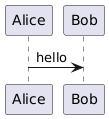 {
  "sha1": "c9e4forok1soulseglmgt7uvk2lr1g1",
  "insertion": {
    "when": "2024-06-01T09:03:01.102Z",
    "url": "https://forum.plantuml.net/10498/is-there-a-supported-way-to-specify-fall-back-fonts",
    "user": "plantuml@gmail.com"
  }
}
@startuml
 
skinparam DefaultFontName Proxima Nova Cn CF, DejaVu Sans, SansSerif, sans-serif

Alice -> Bob : hello
@enduml
